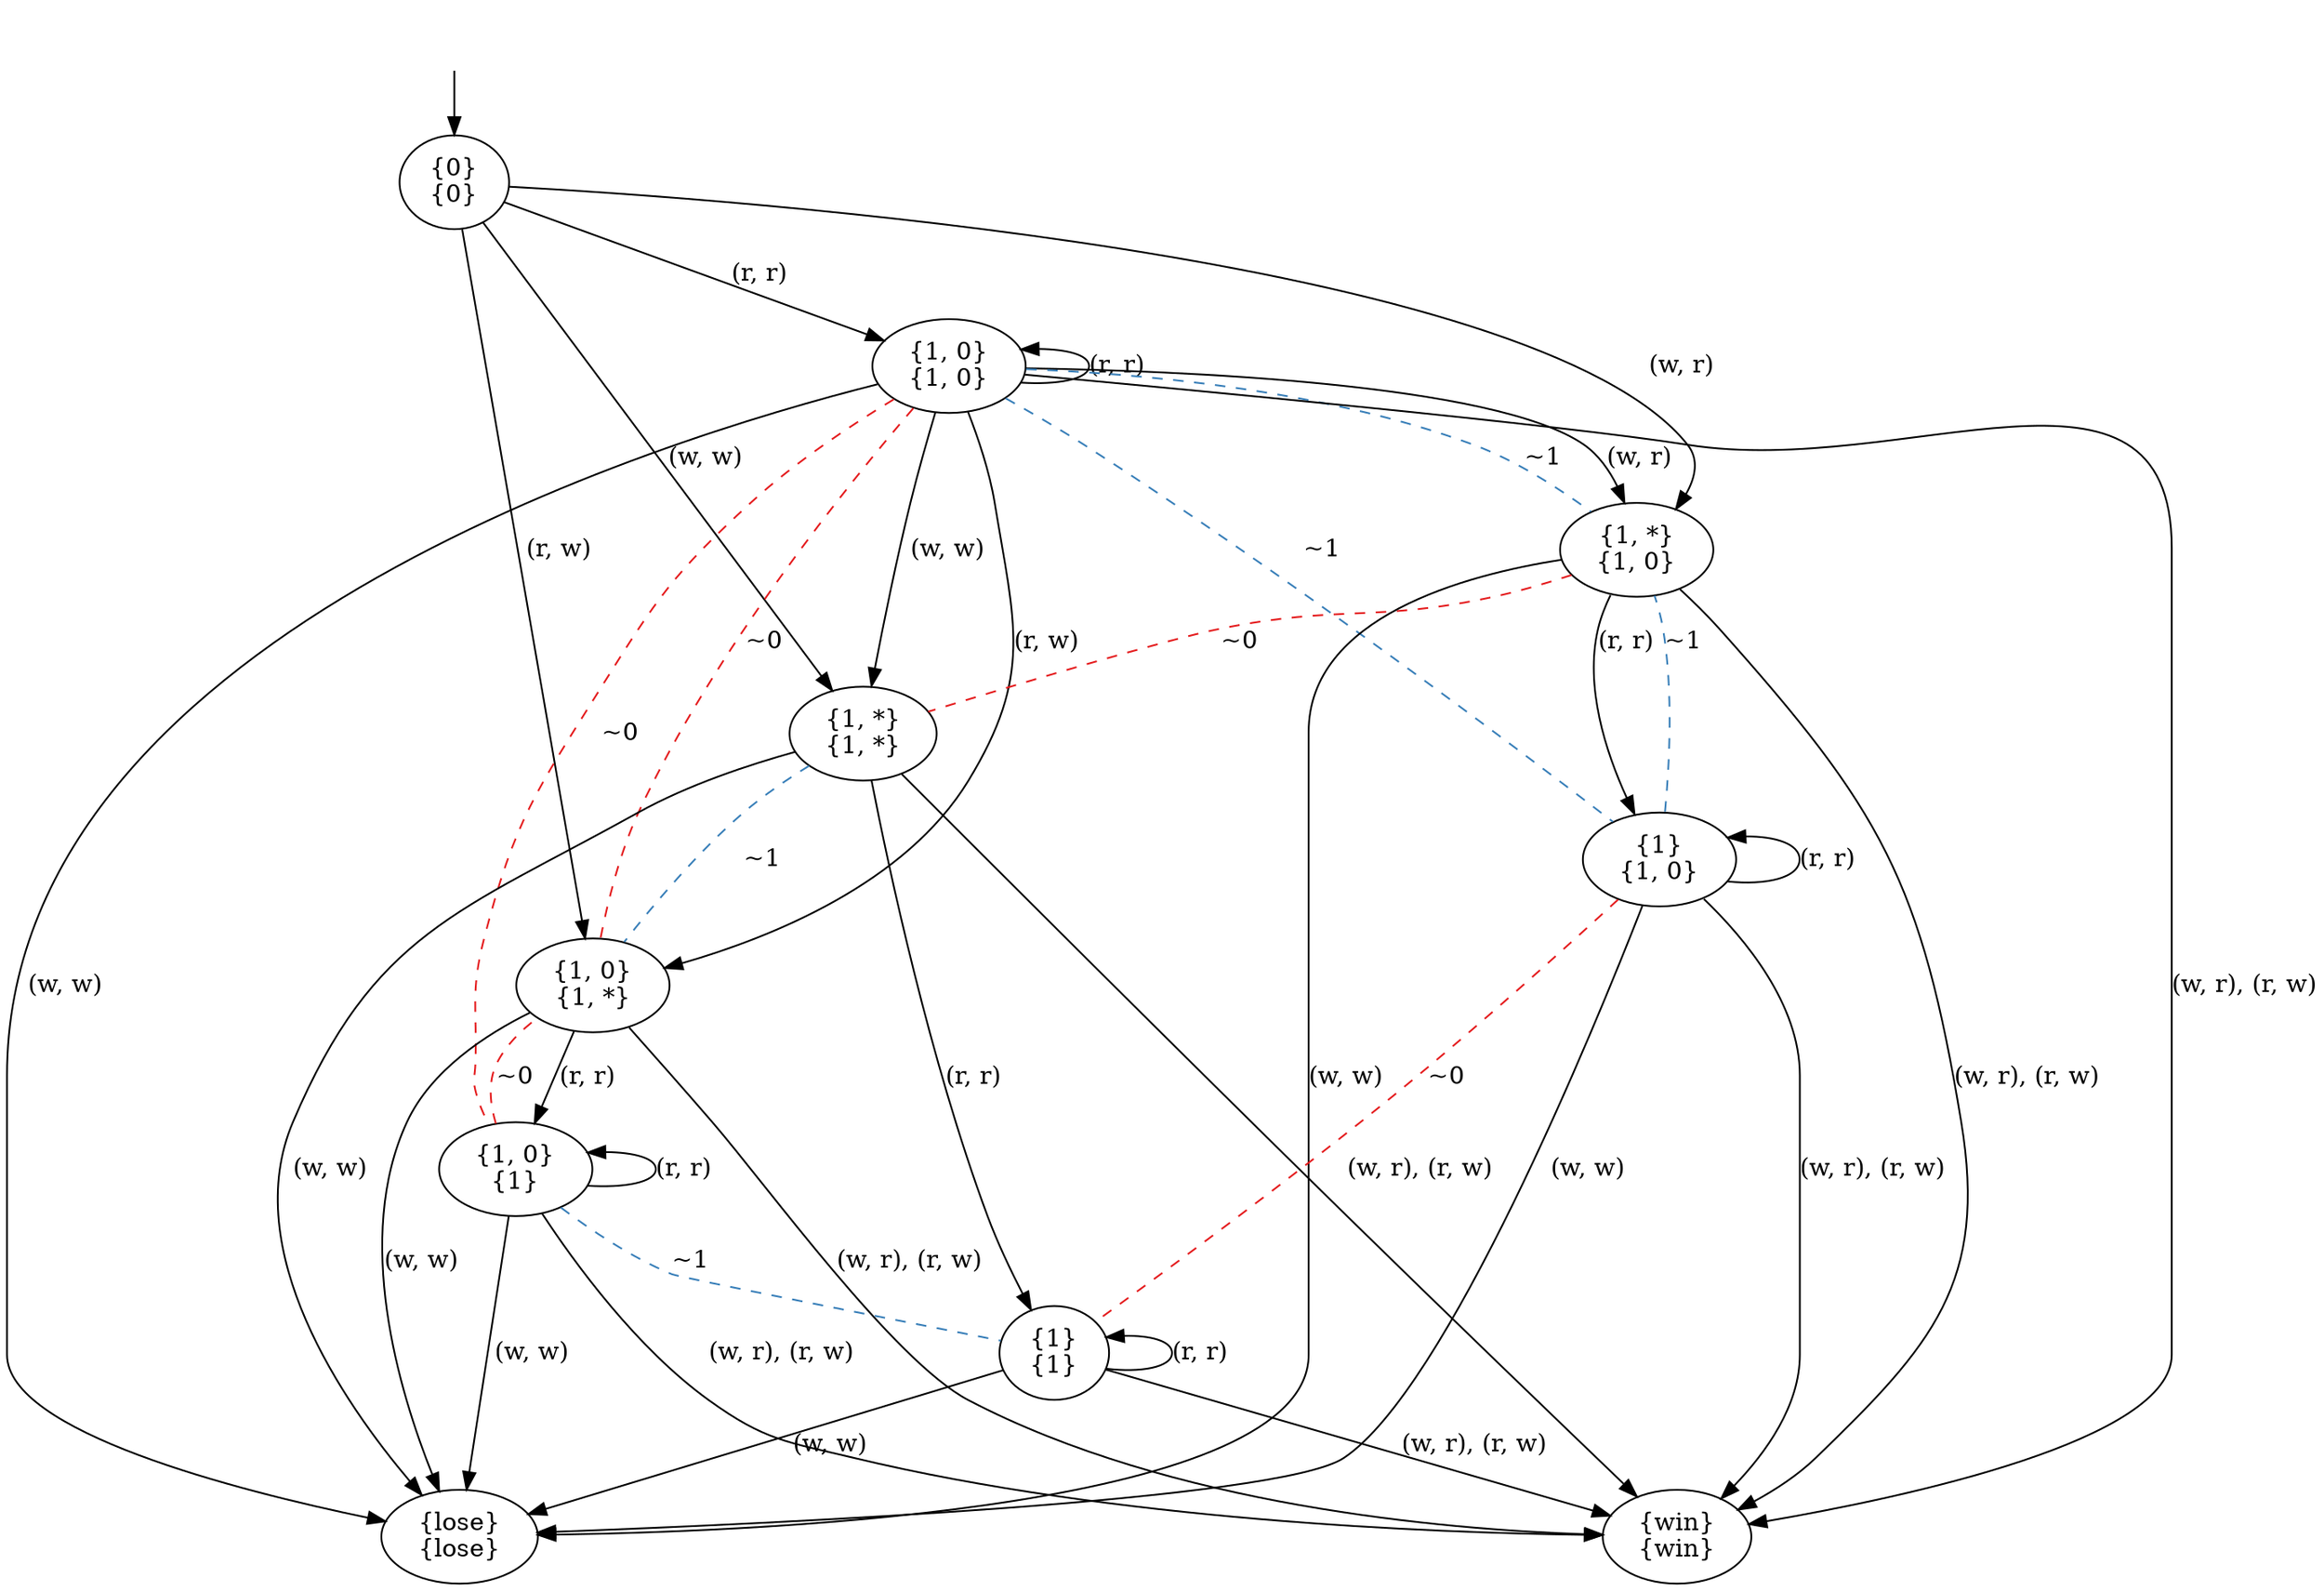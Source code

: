 digraph  {
concentrate=False;
nodesep=0.5;
ranksep=0.5;
splines=True;
4531740120 [label="{0}\n{0}"];
4531740176 [label="{1, 0}\n{1, 0}"];
4531740568 [label="{1, *}\n{1, 0}"];
4531740512 [label="{1, 0}\n{1, *}"];
4531740344 [label="{1, *}\n{1, *}"];
4531672288 [label="{win}\n{win}"];
4531672568 [label="{lose}\n{lose}"];
4531672736 [label="{1}\n{1, 0}"];
4531673016 [label="{1, 0}\n{1}"];
4531673296 [label="{1}\n{1}"];
hidden [label="", shape=none];
4531740120 -> 4531740176  [action="('r', 'r')", key="('r', 'r')", label="(r, r)"];
4531740120 -> 4531740568  [action="('w', 'r')", key="('w', 'r')", label="(w, r)"];
4531740120 -> 4531740512  [action="('r', 'w')", key="('r', 'w')", label="(r, w)"];
4531740120 -> 4531740344  [action="('w', 'w')", key="('w', 'w')", label="(w, w)"];
4531740176 -> 4531740176  [action="('r', 'r')", dir=back, key="('r', 'r')", label="(r, r)"];
4531740176 -> 4531740568  [action="('w', 'r')", key="('w', 'r')", label="(w, r)"];
4531740176 -> 4531740568  [arrowhead=none, color=2, colorscheme=set19, constraint=True, key=1, label="~1", style=dashed];
4531740176 -> 4531740512  [action="('r', 'w')", key="('r', 'w')", label="(r, w)"];
4531740176 -> 4531740512  [arrowhead=none, color=1, colorscheme=set19, constraint=True, key=1, label="~0", style=dashed];
4531740176 -> 4531672568  [action="('w', 'w')", key="('w', 'w')", label="(w, w)"];
4531740176 -> 4531740344  [action="('w', 'w')", key="('w', 'w')", label="(w, w)"];
4531740176 -> 4531672288  [action="(('w', 'r'), ('r', 'w'))", key="(('w', 'r'), ('r', 'w'))", label="(w, r), (r, w)"];
4531740176 -> 4531673016  [arrowhead=none, color=1, colorscheme=set19, constraint=True, key=0, label="~0", style=dashed];
4531740176 -> 4531672736  [arrowhead=none, color=2, colorscheme=set19, constraint=True, key=0, label="~1", style=dashed];
4531740568 -> 4531672736  [action="('r', 'r')", key="('r', 'r')", label="(r, r)"];
4531740568 -> 4531672568  [action="('w', 'w')", key="('w', 'w')", label="(w, w)"];
4531740568 -> 4531672288  [action="(('w', 'r'), ('r', 'w'))", key="(('w', 'r'), ('r', 'w'))", label="(w, r), (r, w)"];
4531740568 -> 4531740344  [arrowhead=none, color=1, colorscheme=set19, constraint=True, key=0, label="~0", style=dashed];
4531740512 -> 4531673016  [action="('r', 'r')", key="('r', 'r')", label="(r, r)"];
4531740512 -> 4531672568  [action="('w', 'w')", key="('w', 'w')", label="(w, w)"];
4531740512 -> 4531672288  [action="(('w', 'r'), ('r', 'w'))", key="(('w', 'r'), ('r', 'w'))", label="(w, r), (r, w)"];
4531740344 -> 4531673296  [action="('r', 'r')", key="('r', 'r')", label="(r, r)"];
4531740344 -> 4531672568  [action="('w', 'w')", key="('w', 'w')", label="(w, w)"];
4531740344 -> 4531672288  [action="(('w', 'r'), ('r', 'w'))", key="(('w', 'r'), ('r', 'w'))", label="(w, r), (r, w)"];
4531740344 -> 4531740512  [arrowhead=none, color=2, colorscheme=set19, constraint=True, key=0, label="~1", style=dashed];
4531672736 -> 4531672736  [action="('r', 'r')", dir=back, key="('r', 'r')", label="(r, r)"];
4531672736 -> 4531672568  [action="('w', 'w')", key="('w', 'w')", label="(w, w)"];
4531672736 -> 4531672288  [action="(('w', 'r'), ('r', 'w'))", key="(('w', 'r'), ('r', 'w'))", label="(w, r), (r, w)"];
4531672736 -> 4531673296  [arrowhead=none, color=1, colorscheme=set19, constraint=True, key=0, label="~0", style=dashed];
4531672736 -> 4531740568  [arrowhead=none, color=2, colorscheme=set19, constraint=True, key=0, label="~1", style=dashed];
4531673016 -> 4531673016  [action="('r', 'r')", dir=back, key="('r', 'r')", label="(r, r)"];
4531673016 -> 4531672568  [action="('w', 'w')", key="('w', 'w')", label="(w, w)"];
4531673016 -> 4531672288  [action="(('w', 'r'), ('r', 'w'))", key="(('w', 'r'), ('r', 'w'))", label="(w, r), (r, w)"];
4531673016 -> 4531740512  [arrowhead=none, color=1, colorscheme=set19, constraint=True, key=0, label="~0", style=dashed];
4531673016 -> 4531673296  [arrowhead=none, color=2, colorscheme=set19, constraint=True, key=0, label="~1", style=dashed];
4531673296 -> 4531673296  [action="('r', 'r')", dir=back, key="('r', 'r')", label="(r, r)"];
4531673296 -> 4531672568  [action="('w', 'w')", key="('w', 'w')", label="(w, w)"];
4531673296 -> 4531672288  [action="(('w', 'r'), ('r', 'w'))", key="(('w', 'r'), ('r', 'w'))", label="(w, r), (r, w)"];
hidden -> 4531740120  [key=0];
}
